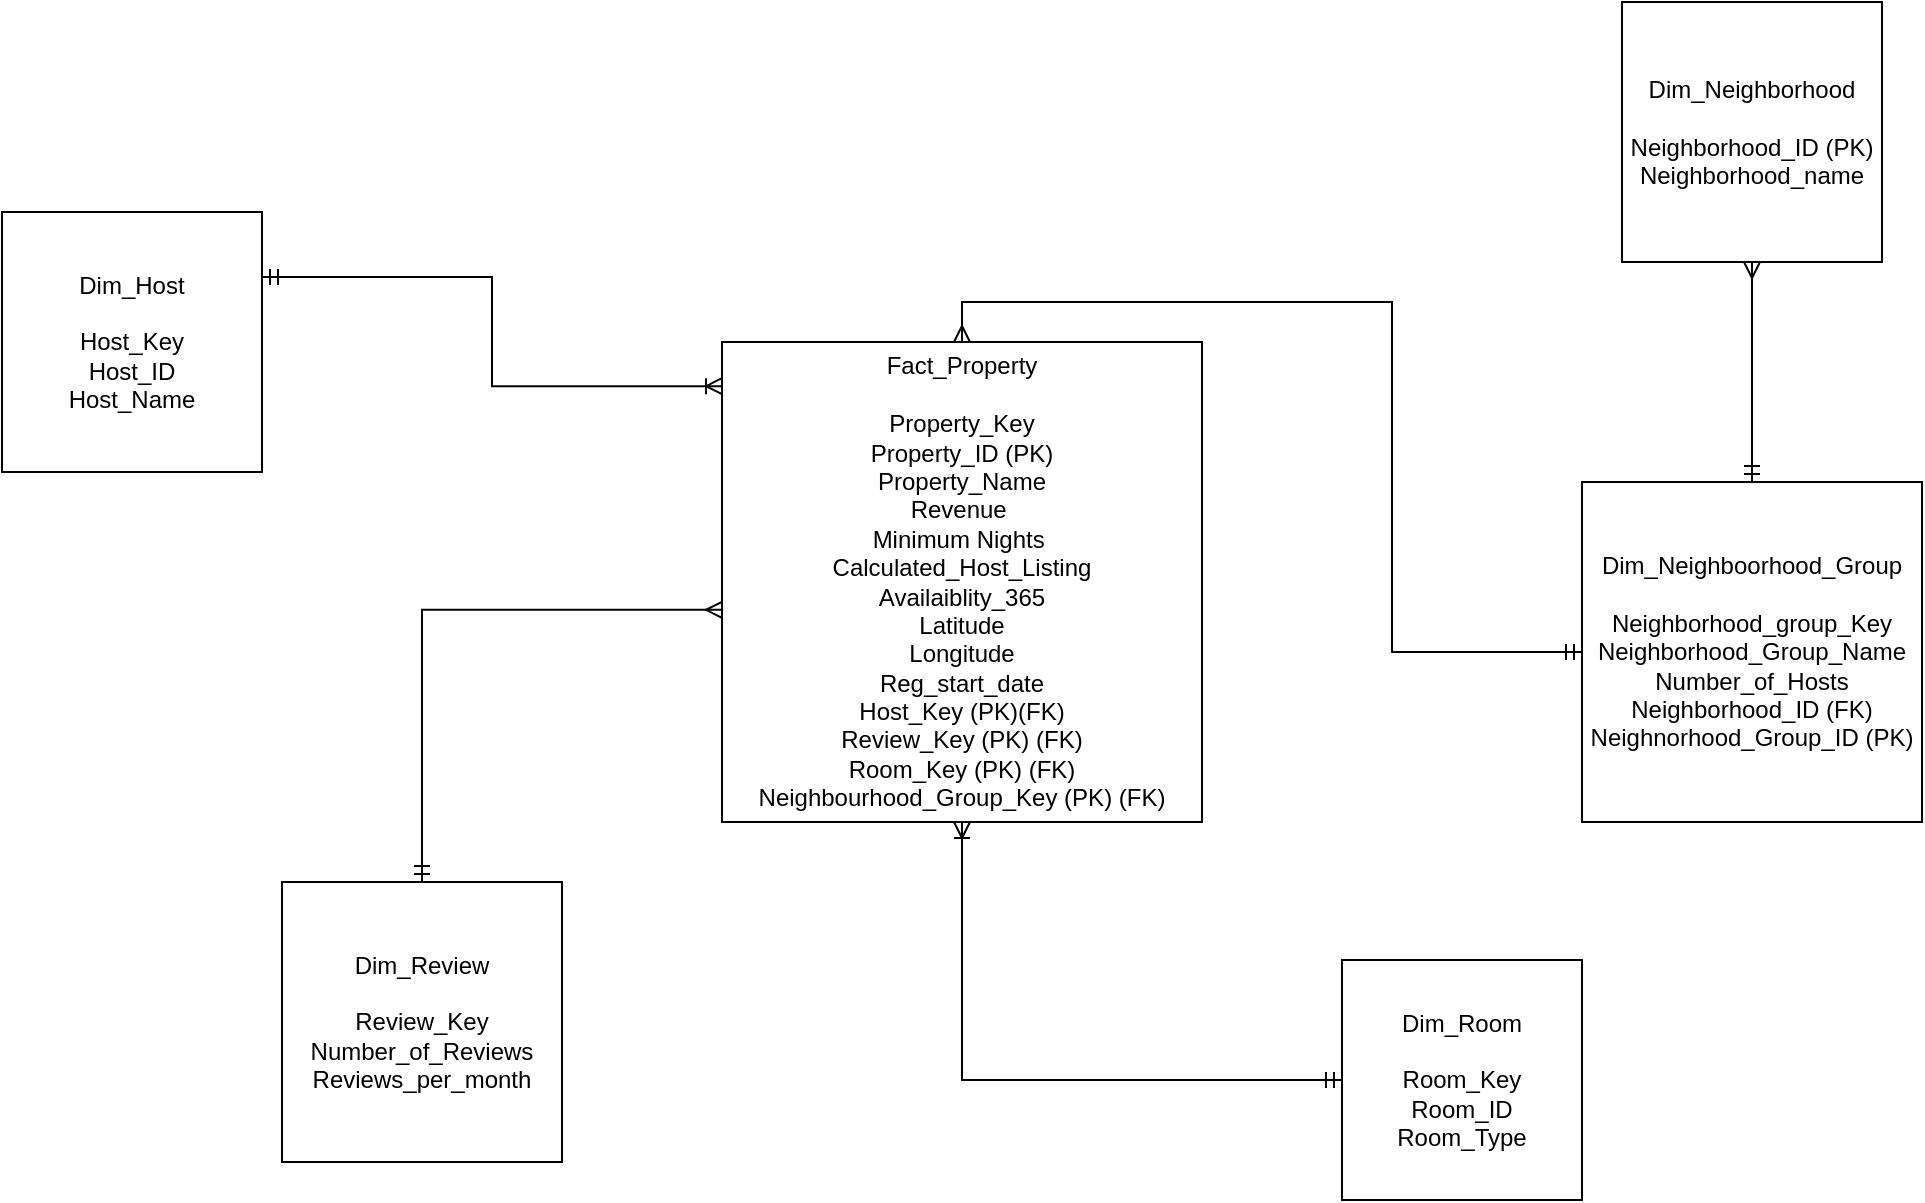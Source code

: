<mxfile version="12.3.5" type="google" pages="1"><diagram name="Page-1" id="90a13364-a465-7bf4-72fc-28e22215d7a0"><mxGraphModel dx="1408" dy="731" grid="1" gridSize="10" guides="1" tooltips="1" connect="1" arrows="1" fold="1" page="1" pageScale="1.5" pageWidth="1169" pageHeight="826" background="#ffffff" math="0" shadow="0"><root><mxCell id="0" style=";html=1;"/><mxCell id="1" style=";html=1;" parent="0"/><mxCell id="bFbB4-ltzT9XJDoMNj-X-12" style="edgeStyle=orthogonalEdgeStyle;rounded=0;orthogonalLoop=1;jettySize=auto;html=1;entryX=0;entryY=0.092;entryDx=0;entryDy=0;entryPerimeter=0;startArrow=ERmandOne;startFill=0;endArrow=ERoneToMany;endFill=0;exitX=1;exitY=0.25;exitDx=0;exitDy=0;" parent="1" source="bFbB4-ltzT9XJDoMNj-X-15" target="bFbB4-ltzT9XJDoMNj-X-5" edge="1"><mxGeometry relative="1" as="geometry"><mxPoint x="450" y="246" as="sourcePoint"/></mxGeometry></mxCell><mxCell id="bFbB4-ltzT9XJDoMNj-X-5" value="Fact_Property&lt;br&gt;&lt;br&gt;Property_Key&lt;br&gt;Property_ID (PK)&lt;br&gt;Property_Name&lt;br&gt;Revenue&amp;nbsp;&lt;br&gt;Minimum Nights&amp;nbsp;&lt;br&gt;Calculated_Host_Listing&lt;br&gt;Availaiblity_365&lt;br&gt;Latitude&lt;br&gt;Longitude&lt;br&gt;Reg_start_date&lt;br&gt;Host_Key (PK)(FK)&lt;br&gt;Review_Key (PK) (FK)&lt;br&gt;Room_Key (PK) (FK)&lt;br&gt;Neighbourhood_Group_Key (PK) (FK)" style="whiteSpace=wrap;html=1;aspect=fixed;" parent="1" vertex="1"><mxGeometry x="670" y="250" width="240" height="240" as="geometry"/></mxCell><mxCell id="bFbB4-ltzT9XJDoMNj-X-6" style="edgeStyle=orthogonalEdgeStyle;rounded=0;orthogonalLoop=1;jettySize=auto;html=1;entryX=0.5;entryY=0;entryDx=0;entryDy=0;startArrow=ERmandOne;startFill=0;endArrow=ERmany;endFill=0;" parent="1" source="bFbB4-ltzT9XJDoMNj-X-18" target="bFbB4-ltzT9XJDoMNj-X-5" edge="1"><mxGeometry relative="1" as="geometry"><mxPoint x="1230" y="389" as="sourcePoint"/></mxGeometry></mxCell><mxCell id="bFbB4-ltzT9XJDoMNj-X-15" value="Dim_Host&lt;br&gt;&lt;br&gt;Host_Key&lt;br&gt;Host_ID&lt;br&gt;Host_Name" style="whiteSpace=wrap;html=1;aspect=fixed;strokeColor=#000000;" parent="1" vertex="1"><mxGeometry x="310" y="185" width="130" height="130" as="geometry"/></mxCell><mxCell id="bFbB4-ltzT9XJDoMNj-X-22" style="edgeStyle=orthogonalEdgeStyle;rounded=0;orthogonalLoop=1;jettySize=auto;html=1;exitX=0.5;exitY=0;exitDx=0;exitDy=0;entryX=0;entryY=0.558;entryDx=0;entryDy=0;entryPerimeter=0;startArrow=ERmandOne;startFill=0;endArrow=ERmany;endFill=0;" parent="1" source="bFbB4-ltzT9XJDoMNj-X-16" target="bFbB4-ltzT9XJDoMNj-X-5" edge="1"><mxGeometry relative="1" as="geometry"/></mxCell><mxCell id="bFbB4-ltzT9XJDoMNj-X-16" value="Dim_Review&lt;br&gt;&lt;br&gt;Review_Key&lt;br&gt;Number_of_Reviews&lt;br&gt;Reviews_per_month&lt;br&gt;" style="whiteSpace=wrap;html=1;aspect=fixed;strokeColor=#000000;" parent="1" vertex="1"><mxGeometry x="450" y="520" width="140" height="140" as="geometry"/></mxCell><mxCell id="bFbB4-ltzT9XJDoMNj-X-21" style="edgeStyle=orthogonalEdgeStyle;rounded=0;orthogonalLoop=1;jettySize=auto;html=1;exitX=0;exitY=0.5;exitDx=0;exitDy=0;startArrow=ERmandOne;startFill=0;endArrow=ERoneToMany;endFill=0;" parent="1" source="bFbB4-ltzT9XJDoMNj-X-17" target="bFbB4-ltzT9XJDoMNj-X-5" edge="1"><mxGeometry relative="1" as="geometry"/></mxCell><mxCell id="bFbB4-ltzT9XJDoMNj-X-17" value="Dim_Room&lt;br&gt;&lt;br&gt;Room_Key&lt;br&gt;Room_ID&lt;br&gt;Room_Type&lt;br&gt;" style="whiteSpace=wrap;html=1;aspect=fixed;strokeColor=#000000;" parent="1" vertex="1"><mxGeometry x="980" y="559" width="120" height="120" as="geometry"/></mxCell><mxCell id="bFbB4-ltzT9XJDoMNj-X-18" value="Dim_Neighboorhood_Group&lt;br&gt;&lt;br&gt;Neighborhood_group_Key&lt;br&gt;Neighborhood_Group_Name&lt;br&gt;Number_of_Hosts&lt;br&gt;Neighborhood_ID (FK)&lt;br&gt;Neighnorhood_Group_ID (PK)&lt;br&gt;" style="whiteSpace=wrap;html=1;aspect=fixed;strokeColor=#000000;" parent="1" vertex="1"><mxGeometry x="1100" y="320" width="170" height="170" as="geometry"/></mxCell><mxCell id="bFbB4-ltzT9XJDoMNj-X-20" style="edgeStyle=orthogonalEdgeStyle;rounded=0;orthogonalLoop=1;jettySize=auto;html=1;exitX=0.5;exitY=1;exitDx=0;exitDy=0;startArrow=ERmany;startFill=0;endArrow=ERmandOne;endFill=0;" parent="1" source="bFbB4-ltzT9XJDoMNj-X-19" target="bFbB4-ltzT9XJDoMNj-X-18" edge="1"><mxGeometry relative="1" as="geometry"/></mxCell><mxCell id="bFbB4-ltzT9XJDoMNj-X-19" value="Dim_Neighborhood&lt;br&gt;&lt;br&gt;Neighborhood_ID (PK)&lt;br&gt;Neighborhood_name" style="whiteSpace=wrap;html=1;aspect=fixed;strokeColor=#000000;" parent="1" vertex="1"><mxGeometry x="1120" y="80" width="130" height="130" as="geometry"/></mxCell></root></mxGraphModel></diagram></mxfile>
